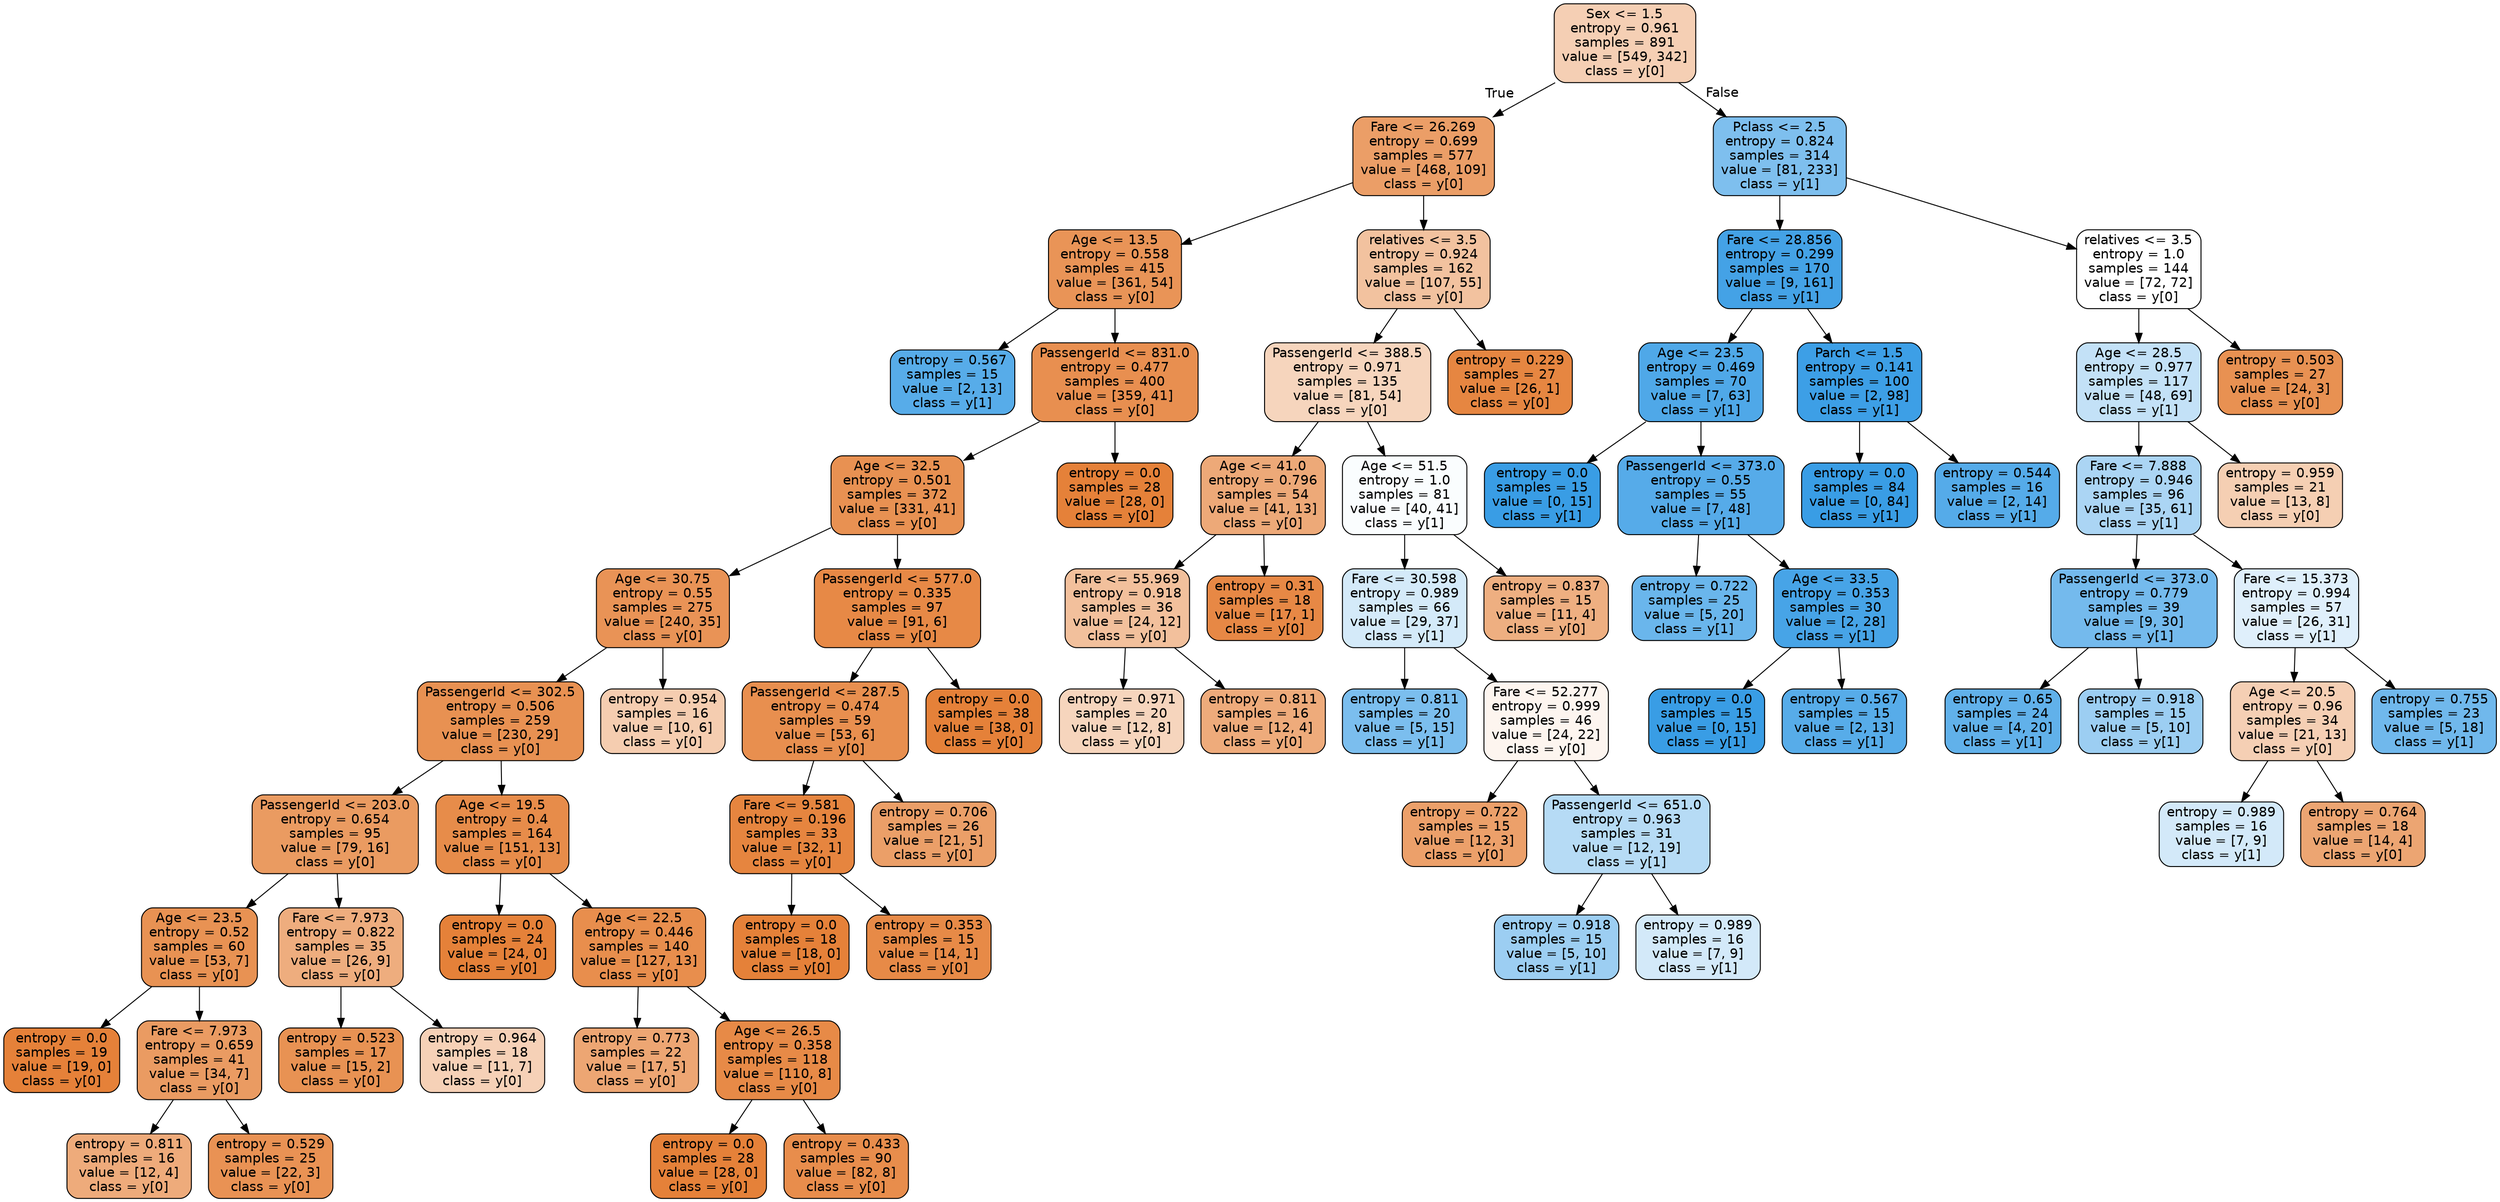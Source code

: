digraph Tree {
node [shape=box, style="filled, rounded", color="black", fontname=helvetica] ;
edge [fontname=helvetica] ;
0 [label="Sex <= 1.5\nentropy = 0.961\nsamples = 891\nvalue = [549, 342]\nclass = y[0]", fillcolor="#f5cfb4"] ;
1 [label="Fare <= 26.269\nentropy = 0.699\nsamples = 577\nvalue = [468, 109]\nclass = y[0]", fillcolor="#eb9e67"] ;
0 -> 1 [labeldistance=2.5, labelangle=45, headlabel="True"] ;
2 [label="Age <= 13.5\nentropy = 0.558\nsamples = 415\nvalue = [361, 54]\nclass = y[0]", fillcolor="#e99457"] ;
1 -> 2 ;
3 [label="entropy = 0.567\nsamples = 15\nvalue = [2, 13]\nclass = y[1]", fillcolor="#57ace9"] ;
2 -> 3 ;
4 [label="PassengerId <= 831.0\nentropy = 0.477\nsamples = 400\nvalue = [359, 41]\nclass = y[0]", fillcolor="#e88f50"] ;
2 -> 4 ;
5 [label="Age <= 32.5\nentropy = 0.501\nsamples = 372\nvalue = [331, 41]\nclass = y[0]", fillcolor="#e89152"] ;
4 -> 5 ;
6 [label="Age <= 30.75\nentropy = 0.55\nsamples = 275\nvalue = [240, 35]\nclass = y[0]", fillcolor="#e99356"] ;
5 -> 6 ;
7 [label="PassengerId <= 302.5\nentropy = 0.506\nsamples = 259\nvalue = [230, 29]\nclass = y[0]", fillcolor="#e89152"] ;
6 -> 7 ;
8 [label="PassengerId <= 203.0\nentropy = 0.654\nsamples = 95\nvalue = [79, 16]\nclass = y[0]", fillcolor="#ea9b61"] ;
7 -> 8 ;
9 [label="Age <= 23.5\nentropy = 0.52\nsamples = 60\nvalue = [53, 7]\nclass = y[0]", fillcolor="#e89253"] ;
8 -> 9 ;
10 [label="entropy = 0.0\nsamples = 19\nvalue = [19, 0]\nclass = y[0]", fillcolor="#e58139"] ;
9 -> 10 ;
11 [label="Fare <= 7.973\nentropy = 0.659\nsamples = 41\nvalue = [34, 7]\nclass = y[0]", fillcolor="#ea9b62"] ;
9 -> 11 ;
12 [label="entropy = 0.811\nsamples = 16\nvalue = [12, 4]\nclass = y[0]", fillcolor="#eeab7b"] ;
11 -> 12 ;
13 [label="entropy = 0.529\nsamples = 25\nvalue = [22, 3]\nclass = y[0]", fillcolor="#e99254"] ;
11 -> 13 ;
14 [label="Fare <= 7.973\nentropy = 0.822\nsamples = 35\nvalue = [26, 9]\nclass = y[0]", fillcolor="#eead7e"] ;
8 -> 14 ;
15 [label="entropy = 0.523\nsamples = 17\nvalue = [15, 2]\nclass = y[0]", fillcolor="#e89253"] ;
14 -> 15 ;
16 [label="entropy = 0.964\nsamples = 18\nvalue = [11, 7]\nclass = y[0]", fillcolor="#f6d1b7"] ;
14 -> 16 ;
17 [label="Age <= 19.5\nentropy = 0.4\nsamples = 164\nvalue = [151, 13]\nclass = y[0]", fillcolor="#e78c4a"] ;
7 -> 17 ;
18 [label="entropy = 0.0\nsamples = 24\nvalue = [24, 0]\nclass = y[0]", fillcolor="#e58139"] ;
17 -> 18 ;
19 [label="Age <= 22.5\nentropy = 0.446\nsamples = 140\nvalue = [127, 13]\nclass = y[0]", fillcolor="#e88e4d"] ;
17 -> 19 ;
20 [label="entropy = 0.773\nsamples = 22\nvalue = [17, 5]\nclass = y[0]", fillcolor="#eda673"] ;
19 -> 20 ;
21 [label="Age <= 26.5\nentropy = 0.358\nsamples = 118\nvalue = [110, 8]\nclass = y[0]", fillcolor="#e78a47"] ;
19 -> 21 ;
22 [label="entropy = 0.0\nsamples = 28\nvalue = [28, 0]\nclass = y[0]", fillcolor="#e58139"] ;
21 -> 22 ;
23 [label="entropy = 0.433\nsamples = 90\nvalue = [82, 8]\nclass = y[0]", fillcolor="#e88d4c"] ;
21 -> 23 ;
24 [label="entropy = 0.954\nsamples = 16\nvalue = [10, 6]\nclass = y[0]", fillcolor="#f5cdb0"] ;
6 -> 24 ;
25 [label="PassengerId <= 577.0\nentropy = 0.335\nsamples = 97\nvalue = [91, 6]\nclass = y[0]", fillcolor="#e78946"] ;
5 -> 25 ;
26 [label="PassengerId <= 287.5\nentropy = 0.474\nsamples = 59\nvalue = [53, 6]\nclass = y[0]", fillcolor="#e88f4f"] ;
25 -> 26 ;
27 [label="Fare <= 9.581\nentropy = 0.196\nsamples = 33\nvalue = [32, 1]\nclass = y[0]", fillcolor="#e6853f"] ;
26 -> 27 ;
28 [label="entropy = 0.0\nsamples = 18\nvalue = [18, 0]\nclass = y[0]", fillcolor="#e58139"] ;
27 -> 28 ;
29 [label="entropy = 0.353\nsamples = 15\nvalue = [14, 1]\nclass = y[0]", fillcolor="#e78a47"] ;
27 -> 29 ;
30 [label="entropy = 0.706\nsamples = 26\nvalue = [21, 5]\nclass = y[0]", fillcolor="#eb9f68"] ;
26 -> 30 ;
31 [label="entropy = 0.0\nsamples = 38\nvalue = [38, 0]\nclass = y[0]", fillcolor="#e58139"] ;
25 -> 31 ;
32 [label="entropy = 0.0\nsamples = 28\nvalue = [28, 0]\nclass = y[0]", fillcolor="#e58139"] ;
4 -> 32 ;
33 [label="relatives <= 3.5\nentropy = 0.924\nsamples = 162\nvalue = [107, 55]\nclass = y[0]", fillcolor="#f2c29f"] ;
1 -> 33 ;
34 [label="PassengerId <= 388.5\nentropy = 0.971\nsamples = 135\nvalue = [81, 54]\nclass = y[0]", fillcolor="#f6d5bd"] ;
33 -> 34 ;
35 [label="Age <= 41.0\nentropy = 0.796\nsamples = 54\nvalue = [41, 13]\nclass = y[0]", fillcolor="#eda978"] ;
34 -> 35 ;
36 [label="Fare <= 55.969\nentropy = 0.918\nsamples = 36\nvalue = [24, 12]\nclass = y[0]", fillcolor="#f2c09c"] ;
35 -> 36 ;
37 [label="entropy = 0.971\nsamples = 20\nvalue = [12, 8]\nclass = y[0]", fillcolor="#f6d5bd"] ;
36 -> 37 ;
38 [label="entropy = 0.811\nsamples = 16\nvalue = [12, 4]\nclass = y[0]", fillcolor="#eeab7b"] ;
36 -> 38 ;
39 [label="entropy = 0.31\nsamples = 18\nvalue = [17, 1]\nclass = y[0]", fillcolor="#e78845"] ;
35 -> 39 ;
40 [label="Age <= 51.5\nentropy = 1.0\nsamples = 81\nvalue = [40, 41]\nclass = y[1]", fillcolor="#fafdfe"] ;
34 -> 40 ;
41 [label="Fare <= 30.598\nentropy = 0.989\nsamples = 66\nvalue = [29, 37]\nclass = y[1]", fillcolor="#d4eaf9"] ;
40 -> 41 ;
42 [label="entropy = 0.811\nsamples = 20\nvalue = [5, 15]\nclass = y[1]", fillcolor="#7bbeee"] ;
41 -> 42 ;
43 [label="Fare <= 52.277\nentropy = 0.999\nsamples = 46\nvalue = [24, 22]\nclass = y[0]", fillcolor="#fdf5ef"] ;
41 -> 43 ;
44 [label="entropy = 0.722\nsamples = 15\nvalue = [12, 3]\nclass = y[0]", fillcolor="#eca06a"] ;
43 -> 44 ;
45 [label="PassengerId <= 651.0\nentropy = 0.963\nsamples = 31\nvalue = [12, 19]\nclass = y[1]", fillcolor="#b6dbf5"] ;
43 -> 45 ;
46 [label="entropy = 0.918\nsamples = 15\nvalue = [5, 10]\nclass = y[1]", fillcolor="#9ccef2"] ;
45 -> 46 ;
47 [label="entropy = 0.989\nsamples = 16\nvalue = [7, 9]\nclass = y[1]", fillcolor="#d3e9f9"] ;
45 -> 47 ;
48 [label="entropy = 0.837\nsamples = 15\nvalue = [11, 4]\nclass = y[0]", fillcolor="#eeaf81"] ;
40 -> 48 ;
49 [label="entropy = 0.229\nsamples = 27\nvalue = [26, 1]\nclass = y[0]", fillcolor="#e68641"] ;
33 -> 49 ;
50 [label="Pclass <= 2.5\nentropy = 0.824\nsamples = 314\nvalue = [81, 233]\nclass = y[1]", fillcolor="#7ebfee"] ;
0 -> 50 [labeldistance=2.5, labelangle=-45, headlabel="False"] ;
51 [label="Fare <= 28.856\nentropy = 0.299\nsamples = 170\nvalue = [9, 161]\nclass = y[1]", fillcolor="#44a2e6"] ;
50 -> 51 ;
52 [label="Age <= 23.5\nentropy = 0.469\nsamples = 70\nvalue = [7, 63]\nclass = y[1]", fillcolor="#4fa8e8"] ;
51 -> 52 ;
53 [label="entropy = 0.0\nsamples = 15\nvalue = [0, 15]\nclass = y[1]", fillcolor="#399de5"] ;
52 -> 53 ;
54 [label="PassengerId <= 373.0\nentropy = 0.55\nsamples = 55\nvalue = [7, 48]\nclass = y[1]", fillcolor="#56abe9"] ;
52 -> 54 ;
55 [label="entropy = 0.722\nsamples = 25\nvalue = [5, 20]\nclass = y[1]", fillcolor="#6ab6ec"] ;
54 -> 55 ;
56 [label="Age <= 33.5\nentropy = 0.353\nsamples = 30\nvalue = [2, 28]\nclass = y[1]", fillcolor="#47a4e7"] ;
54 -> 56 ;
57 [label="entropy = 0.0\nsamples = 15\nvalue = [0, 15]\nclass = y[1]", fillcolor="#399de5"] ;
56 -> 57 ;
58 [label="entropy = 0.567\nsamples = 15\nvalue = [2, 13]\nclass = y[1]", fillcolor="#57ace9"] ;
56 -> 58 ;
59 [label="Parch <= 1.5\nentropy = 0.141\nsamples = 100\nvalue = [2, 98]\nclass = y[1]", fillcolor="#3d9fe6"] ;
51 -> 59 ;
60 [label="entropy = 0.0\nsamples = 84\nvalue = [0, 84]\nclass = y[1]", fillcolor="#399de5"] ;
59 -> 60 ;
61 [label="entropy = 0.544\nsamples = 16\nvalue = [2, 14]\nclass = y[1]", fillcolor="#55abe9"] ;
59 -> 61 ;
62 [label="relatives <= 3.5\nentropy = 1.0\nsamples = 144\nvalue = [72, 72]\nclass = y[0]", fillcolor="#ffffff"] ;
50 -> 62 ;
63 [label="Age <= 28.5\nentropy = 0.977\nsamples = 117\nvalue = [48, 69]\nclass = y[1]", fillcolor="#c3e1f7"] ;
62 -> 63 ;
64 [label="Fare <= 7.888\nentropy = 0.946\nsamples = 96\nvalue = [35, 61]\nclass = y[1]", fillcolor="#abd5f4"] ;
63 -> 64 ;
65 [label="PassengerId <= 373.0\nentropy = 0.779\nsamples = 39\nvalue = [9, 30]\nclass = y[1]", fillcolor="#74baed"] ;
64 -> 65 ;
66 [label="entropy = 0.65\nsamples = 24\nvalue = [4, 20]\nclass = y[1]", fillcolor="#61b1ea"] ;
65 -> 66 ;
67 [label="entropy = 0.918\nsamples = 15\nvalue = [5, 10]\nclass = y[1]", fillcolor="#9ccef2"] ;
65 -> 67 ;
68 [label="Fare <= 15.373\nentropy = 0.994\nsamples = 57\nvalue = [26, 31]\nclass = y[1]", fillcolor="#dfeffb"] ;
64 -> 68 ;
69 [label="Age <= 20.5\nentropy = 0.96\nsamples = 34\nvalue = [21, 13]\nclass = y[0]", fillcolor="#f5cfb4"] ;
68 -> 69 ;
70 [label="entropy = 0.989\nsamples = 16\nvalue = [7, 9]\nclass = y[1]", fillcolor="#d3e9f9"] ;
69 -> 70 ;
71 [label="entropy = 0.764\nsamples = 18\nvalue = [14, 4]\nclass = y[0]", fillcolor="#eca572"] ;
69 -> 71 ;
72 [label="entropy = 0.755\nsamples = 23\nvalue = [5, 18]\nclass = y[1]", fillcolor="#70b8ec"] ;
68 -> 72 ;
73 [label="entropy = 0.959\nsamples = 21\nvalue = [13, 8]\nclass = y[0]", fillcolor="#f5cfb3"] ;
63 -> 73 ;
74 [label="entropy = 0.503\nsamples = 27\nvalue = [24, 3]\nclass = y[0]", fillcolor="#e89152"] ;
62 -> 74 ;
}